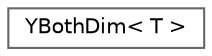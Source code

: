 digraph "Graphical Class Hierarchy"
{
 // LATEX_PDF_SIZE
  bgcolor="transparent";
  edge [fontname=Helvetica,fontsize=10,labelfontname=Helvetica,labelfontsize=10];
  node [fontname=Helvetica,fontsize=10,shape=box,height=0.2,width=0.4];
  rankdir="LR";
  Node0 [id="Node000000",label="YBothDim\< T \>",height=0.2,width=0.4,color="grey40", fillcolor="white", style="filled",URL="$classYBothDim.html",tooltip=" "];
}
